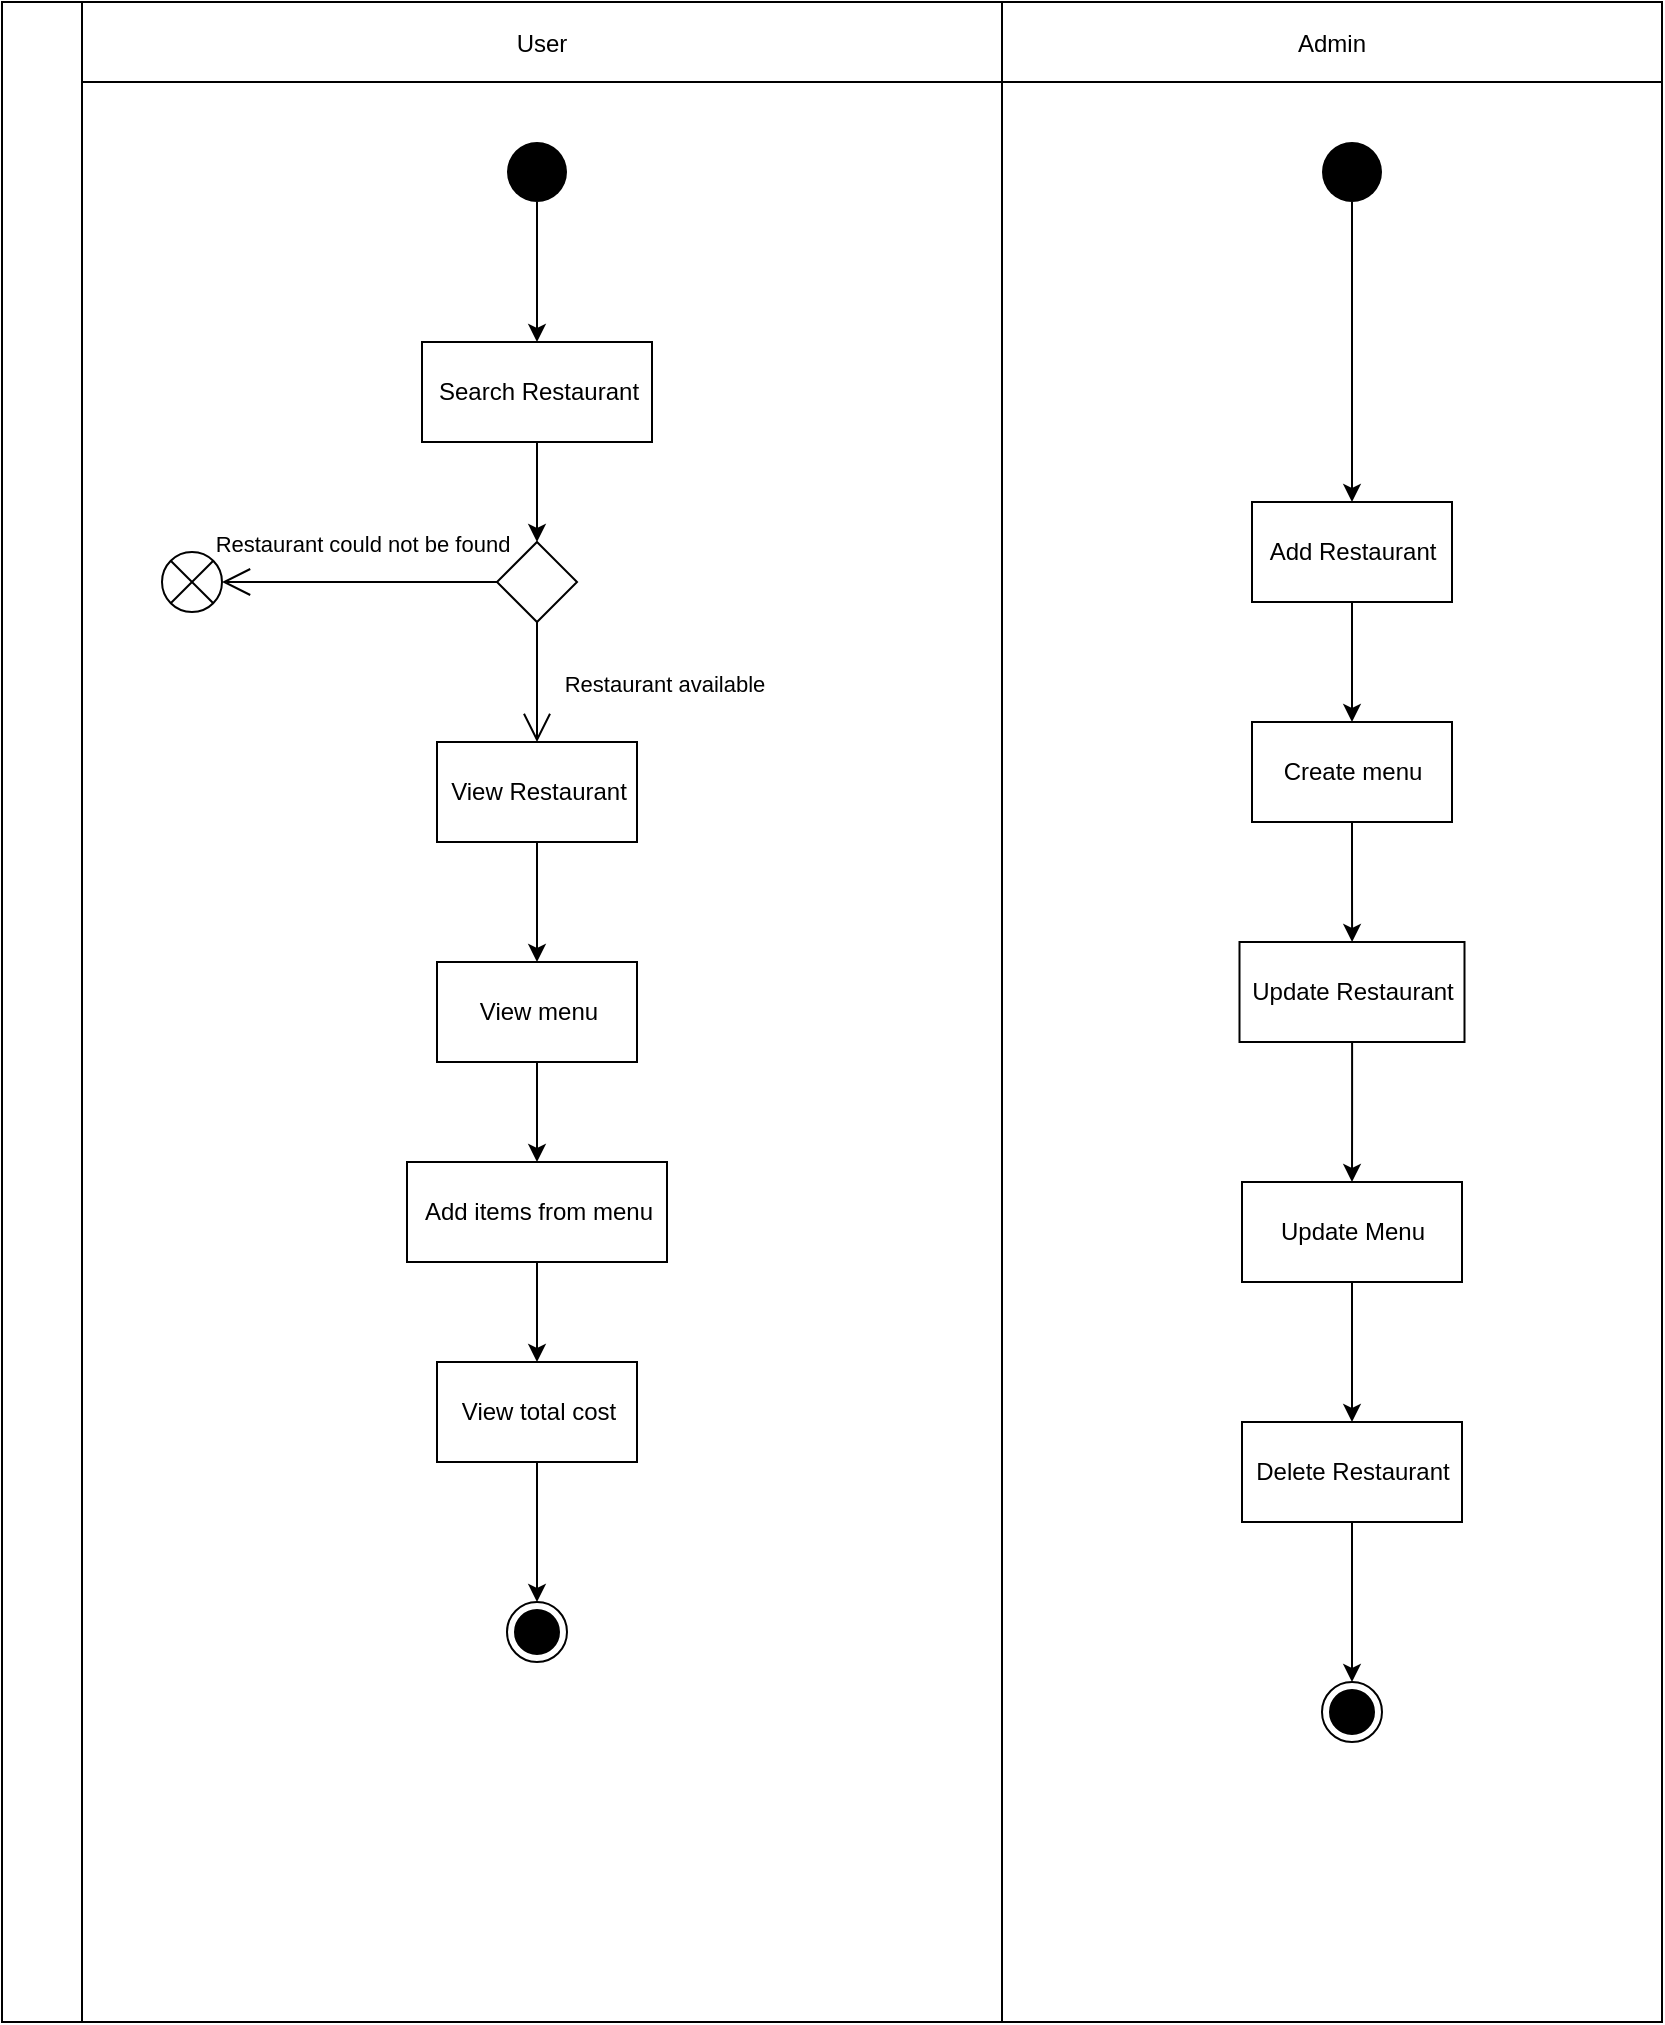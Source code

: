 <mxfile version="20.2.7" type="github">
  <diagram id="IHZXXqQyOVkhnVFK2XKT" name="Page-1">
    <mxGraphModel dx="782" dy="460" grid="1" gridSize="10" guides="1" tooltips="1" connect="1" arrows="1" fold="1" page="1" pageScale="1" pageWidth="850" pageHeight="1100" math="0" shadow="0">
      <root>
        <mxCell id="0" />
        <mxCell id="1" parent="0" />
        <mxCell id="i_R3NcSOlQapOZdnDr_--1" value="" style="shape=table;childLayout=tableLayout;startSize=0;fillColor=none;collapsible=0;recursiveResize=0;expand=0;" vertex="1" parent="1">
          <mxGeometry x="30" y="260" width="830" height="1010" as="geometry" />
        </mxCell>
        <mxCell id="i_R3NcSOlQapOZdnDr_--2" value="" style="shape=tableRow;horizontal=0;swimlaneHead=0;swimlaneBody=0;top=0;left=0;bottom=0;right=0;dropTarget=0;fontStyle=0;fillColor=none;points=[[0,0.5],[1,0.5]];portConstraint=eastwest;startSize=40;collapsible=0;recursiveResize=0;expand=0;" vertex="1" parent="i_R3NcSOlQapOZdnDr_--1">
          <mxGeometry width="830" height="1010" as="geometry" />
        </mxCell>
        <mxCell id="i_R3NcSOlQapOZdnDr_--3" value="User" style="swimlane;swimlaneHead=0;swimlaneBody=0;fontStyle=0;connectable=0;fillColor=none;startSize=40;collapsible=0;recursiveResize=0;expand=0;" vertex="1" parent="i_R3NcSOlQapOZdnDr_--2">
          <mxGeometry x="40" width="460" height="1010" as="geometry">
            <mxRectangle width="460" height="1010" as="alternateBounds" />
          </mxGeometry>
        </mxCell>
        <mxCell id="GNDsyc3579FqNXEZv605-1" value="" style="ellipse;fillColor=#000000;strokeColor=none;" parent="i_R3NcSOlQapOZdnDr_--3" vertex="1">
          <mxGeometry x="212.5" y="70" width="30" height="30" as="geometry" />
        </mxCell>
        <mxCell id="i_R3NcSOlQapOZdnDr_--15" value="" style="edgeStyle=orthogonalEdgeStyle;rounded=0;orthogonalLoop=1;jettySize=auto;html=1;" edge="1" parent="i_R3NcSOlQapOZdnDr_--3" source="GNDsyc3579FqNXEZv605-3" target="i_R3NcSOlQapOZdnDr_--11">
          <mxGeometry relative="1" as="geometry" />
        </mxCell>
        <mxCell id="GNDsyc3579FqNXEZv605-3" value="Search Restaurant" style="html=1;dashed=0;whitespace=wrap;" parent="i_R3NcSOlQapOZdnDr_--3" vertex="1">
          <mxGeometry x="170" y="170" width="115" height="50" as="geometry" />
        </mxCell>
        <mxCell id="GNDsyc3579FqNXEZv605-5" value="" style="edgeStyle=orthogonalEdgeStyle;rounded=0;orthogonalLoop=1;jettySize=auto;html=1;entryX=0.5;entryY=0;entryDx=0;entryDy=0;" parent="i_R3NcSOlQapOZdnDr_--3" source="GNDsyc3579FqNXEZv605-1" target="GNDsyc3579FqNXEZv605-3" edge="1">
          <mxGeometry relative="1" as="geometry">
            <mxPoint x="265" y="300" as="targetPoint" />
          </mxGeometry>
        </mxCell>
        <mxCell id="i_R3NcSOlQapOZdnDr_--11" value="" style="shape=rhombus;html=1;verticalLabelPosition=bottom;verticalAlignment=top;" vertex="1" parent="i_R3NcSOlQapOZdnDr_--3">
          <mxGeometry x="207.5" y="270" width="40" height="40" as="geometry" />
        </mxCell>
        <mxCell id="i_R3NcSOlQapOZdnDr_--13" value="Restaurant available" style="edgeStyle=elbowEdgeStyle;html=1;elbow=vertical;verticalAlign=bottom;endArrow=open;rounded=0;labelBackgroundColor=none;endSize=12;entryX=0.5;entryY=0;entryDx=0;entryDy=0;" edge="1" source="i_R3NcSOlQapOZdnDr_--11" parent="i_R3NcSOlQapOZdnDr_--3" target="i_R3NcSOlQapOZdnDr_--17">
          <mxGeometry x="0.333" y="63" relative="1" as="geometry">
            <mxPoint x="330" y="290" as="targetPoint" />
            <mxPoint as="offset" />
          </mxGeometry>
        </mxCell>
        <mxCell id="i_R3NcSOlQapOZdnDr_--14" value="Restaurant could not be found" style="edgeStyle=elbowEdgeStyle;html=1;elbow=vertical;verticalAlign=bottom;endArrow=open;rounded=0;labelBackgroundColor=none;endSize=12;entryX=1;entryY=0.5;entryDx=0;entryDy=0;" edge="1" source="i_R3NcSOlQapOZdnDr_--11" parent="i_R3NcSOlQapOZdnDr_--3" target="i_R3NcSOlQapOZdnDr_--16">
          <mxGeometry x="-0.018" y="-10" relative="1" as="geometry">
            <mxPoint x="127.5" y="290" as="targetPoint" />
            <mxPoint as="offset" />
          </mxGeometry>
        </mxCell>
        <mxCell id="i_R3NcSOlQapOZdnDr_--16" value="" style="shape=sumEllipse;perimeter=ellipsePerimeter;whiteSpace=wrap;html=1;backgroundOutline=1;" vertex="1" parent="i_R3NcSOlQapOZdnDr_--3">
          <mxGeometry x="40" y="275" width="30" height="30" as="geometry" />
        </mxCell>
        <mxCell id="i_R3NcSOlQapOZdnDr_--18" value="" style="edgeStyle=orthogonalEdgeStyle;rounded=0;orthogonalLoop=1;jettySize=auto;html=1;" edge="1" parent="i_R3NcSOlQapOZdnDr_--3" source="i_R3NcSOlQapOZdnDr_--17" target="GNDsyc3579FqNXEZv605-9">
          <mxGeometry relative="1" as="geometry" />
        </mxCell>
        <mxCell id="i_R3NcSOlQapOZdnDr_--17" value="View Restaurant" style="html=1;dashed=0;whitespace=wrap;" vertex="1" parent="i_R3NcSOlQapOZdnDr_--3">
          <mxGeometry x="177.5" y="370" width="100" height="50" as="geometry" />
        </mxCell>
        <mxCell id="i_R3NcSOlQapOZdnDr_--20" value="" style="edgeStyle=orthogonalEdgeStyle;rounded=0;orthogonalLoop=1;jettySize=auto;html=1;" edge="1" parent="i_R3NcSOlQapOZdnDr_--3" source="GNDsyc3579FqNXEZv605-9" target="i_R3NcSOlQapOZdnDr_--19">
          <mxGeometry relative="1" as="geometry" />
        </mxCell>
        <mxCell id="GNDsyc3579FqNXEZv605-9" value="View menu" style="html=1;dashed=0;whitespace=wrap;" parent="i_R3NcSOlQapOZdnDr_--3" vertex="1">
          <mxGeometry x="177.5" y="480" width="100" height="50" as="geometry" />
        </mxCell>
        <mxCell id="i_R3NcSOlQapOZdnDr_--22" value="" style="edgeStyle=orthogonalEdgeStyle;rounded=0;orthogonalLoop=1;jettySize=auto;html=1;" edge="1" parent="i_R3NcSOlQapOZdnDr_--3" source="i_R3NcSOlQapOZdnDr_--19" target="i_R3NcSOlQapOZdnDr_--21">
          <mxGeometry relative="1" as="geometry" />
        </mxCell>
        <mxCell id="i_R3NcSOlQapOZdnDr_--19" value="Add items from menu" style="html=1;dashed=0;whitespace=wrap;" vertex="1" parent="i_R3NcSOlQapOZdnDr_--3">
          <mxGeometry x="162.5" y="580" width="130" height="50" as="geometry" />
        </mxCell>
        <mxCell id="i_R3NcSOlQapOZdnDr_--23" value="" style="edgeStyle=orthogonalEdgeStyle;rounded=0;orthogonalLoop=1;jettySize=auto;html=1;" edge="1" parent="i_R3NcSOlQapOZdnDr_--3" source="i_R3NcSOlQapOZdnDr_--21" target="GNDsyc3579FqNXEZv605-18">
          <mxGeometry relative="1" as="geometry" />
        </mxCell>
        <mxCell id="i_R3NcSOlQapOZdnDr_--21" value="View total cost" style="html=1;dashed=0;whitespace=wrap;" vertex="1" parent="i_R3NcSOlQapOZdnDr_--3">
          <mxGeometry x="177.5" y="680" width="100" height="50" as="geometry" />
        </mxCell>
        <mxCell id="GNDsyc3579FqNXEZv605-18" value="" style="ellipse;html=1;shape=endState;fillColor=#000000;strokeColor=#000000;" parent="i_R3NcSOlQapOZdnDr_--3" vertex="1">
          <mxGeometry x="212.5" y="800" width="30" height="30" as="geometry" />
        </mxCell>
        <mxCell id="i_R3NcSOlQapOZdnDr_--4" value="Admin" style="swimlane;swimlaneHead=0;swimlaneBody=0;fontStyle=0;connectable=0;fillColor=none;startSize=40;collapsible=0;recursiveResize=0;expand=0;" vertex="1" parent="i_R3NcSOlQapOZdnDr_--2">
          <mxGeometry x="500" width="330" height="1010" as="geometry">
            <mxRectangle width="330" height="1010" as="alternateBounds" />
          </mxGeometry>
        </mxCell>
        <mxCell id="i_R3NcSOlQapOZdnDr_--47" value="" style="edgeStyle=orthogonalEdgeStyle;rounded=0;orthogonalLoop=1;jettySize=auto;html=1;" edge="1" parent="i_R3NcSOlQapOZdnDr_--4" source="i_R3NcSOlQapOZdnDr_--25" target="i_R3NcSOlQapOZdnDr_--46">
          <mxGeometry relative="1" as="geometry" />
        </mxCell>
        <mxCell id="i_R3NcSOlQapOZdnDr_--25" value="Add Restaurant" style="html=1;dashed=0;whitespace=wrap;" vertex="1" parent="i_R3NcSOlQapOZdnDr_--4">
          <mxGeometry x="125" y="250" width="100" height="50" as="geometry" />
        </mxCell>
        <mxCell id="i_R3NcSOlQapOZdnDr_--49" value="" style="edgeStyle=orthogonalEdgeStyle;rounded=0;orthogonalLoop=1;jettySize=auto;html=1;" edge="1" parent="i_R3NcSOlQapOZdnDr_--4" source="i_R3NcSOlQapOZdnDr_--26" target="i_R3NcSOlQapOZdnDr_--28">
          <mxGeometry relative="1" as="geometry" />
        </mxCell>
        <mxCell id="i_R3NcSOlQapOZdnDr_--26" value="Update Restaurant" style="html=1;dashed=0;whitespace=wrap;" vertex="1" parent="i_R3NcSOlQapOZdnDr_--4">
          <mxGeometry x="118.75" y="470" width="112.5" height="50" as="geometry" />
        </mxCell>
        <mxCell id="i_R3NcSOlQapOZdnDr_--52" value="" style="edgeStyle=orthogonalEdgeStyle;rounded=0;orthogonalLoop=1;jettySize=auto;html=1;" edge="1" parent="i_R3NcSOlQapOZdnDr_--4" source="i_R3NcSOlQapOZdnDr_--27" target="i_R3NcSOlQapOZdnDr_--51">
          <mxGeometry relative="1" as="geometry" />
        </mxCell>
        <mxCell id="i_R3NcSOlQapOZdnDr_--27" value="Delete Restaurant" style="html=1;dashed=0;whitespace=wrap;" vertex="1" parent="i_R3NcSOlQapOZdnDr_--4">
          <mxGeometry x="120" y="710" width="110" height="50" as="geometry" />
        </mxCell>
        <mxCell id="i_R3NcSOlQapOZdnDr_--50" value="" style="edgeStyle=orthogonalEdgeStyle;rounded=0;orthogonalLoop=1;jettySize=auto;html=1;" edge="1" parent="i_R3NcSOlQapOZdnDr_--4" source="i_R3NcSOlQapOZdnDr_--28" target="i_R3NcSOlQapOZdnDr_--27">
          <mxGeometry relative="1" as="geometry" />
        </mxCell>
        <mxCell id="i_R3NcSOlQapOZdnDr_--28" value="Update Menu" style="html=1;dashed=0;whitespace=wrap;" vertex="1" parent="i_R3NcSOlQapOZdnDr_--4">
          <mxGeometry x="120" y="590" width="110" height="50" as="geometry" />
        </mxCell>
        <mxCell id="i_R3NcSOlQapOZdnDr_--33" value="" style="edgeStyle=orthogonalEdgeStyle;rounded=0;orthogonalLoop=1;jettySize=auto;html=1;entryX=0.5;entryY=0;entryDx=0;entryDy=0;" edge="1" parent="i_R3NcSOlQapOZdnDr_--4" source="i_R3NcSOlQapOZdnDr_--31" target="i_R3NcSOlQapOZdnDr_--25">
          <mxGeometry relative="1" as="geometry">
            <mxPoint x="175" y="165" as="targetPoint" />
          </mxGeometry>
        </mxCell>
        <mxCell id="i_R3NcSOlQapOZdnDr_--31" value="" style="ellipse;fillColor=#000000;strokeColor=none;" vertex="1" parent="i_R3NcSOlQapOZdnDr_--4">
          <mxGeometry x="160" y="70" width="30" height="30" as="geometry" />
        </mxCell>
        <mxCell id="i_R3NcSOlQapOZdnDr_--48" value="" style="edgeStyle=orthogonalEdgeStyle;rounded=0;orthogonalLoop=1;jettySize=auto;html=1;" edge="1" parent="i_R3NcSOlQapOZdnDr_--4" source="i_R3NcSOlQapOZdnDr_--46" target="i_R3NcSOlQapOZdnDr_--26">
          <mxGeometry relative="1" as="geometry" />
        </mxCell>
        <mxCell id="i_R3NcSOlQapOZdnDr_--46" value="Create menu" style="html=1;dashed=0;whitespace=wrap;" vertex="1" parent="i_R3NcSOlQapOZdnDr_--4">
          <mxGeometry x="125" y="360" width="100" height="50" as="geometry" />
        </mxCell>
        <mxCell id="i_R3NcSOlQapOZdnDr_--51" value="" style="ellipse;html=1;shape=endState;fillColor=#000000;strokeColor=#000000;" vertex="1" parent="i_R3NcSOlQapOZdnDr_--4">
          <mxGeometry x="160" y="840" width="30" height="30" as="geometry" />
        </mxCell>
      </root>
    </mxGraphModel>
  </diagram>
</mxfile>
